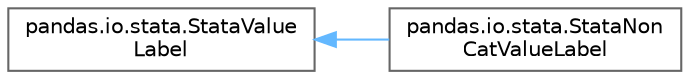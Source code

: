 digraph "Graphical Class Hierarchy"
{
 // LATEX_PDF_SIZE
  bgcolor="transparent";
  edge [fontname=Helvetica,fontsize=10,labelfontname=Helvetica,labelfontsize=10];
  node [fontname=Helvetica,fontsize=10,shape=box,height=0.2,width=0.4];
  rankdir="LR";
  Node0 [id="Node000000",label="pandas.io.stata.StataValue\lLabel",height=0.2,width=0.4,color="grey40", fillcolor="white", style="filled",URL="$d2/d86/classpandas_1_1io_1_1stata_1_1StataValueLabel.html",tooltip=" "];
  Node0 -> Node1 [id="edge4624_Node000000_Node000001",dir="back",color="steelblue1",style="solid",tooltip=" "];
  Node1 [id="Node000001",label="pandas.io.stata.StataNon\lCatValueLabel",height=0.2,width=0.4,color="grey40", fillcolor="white", style="filled",URL="$d8/d41/classpandas_1_1io_1_1stata_1_1StataNonCatValueLabel.html",tooltip=" "];
}
